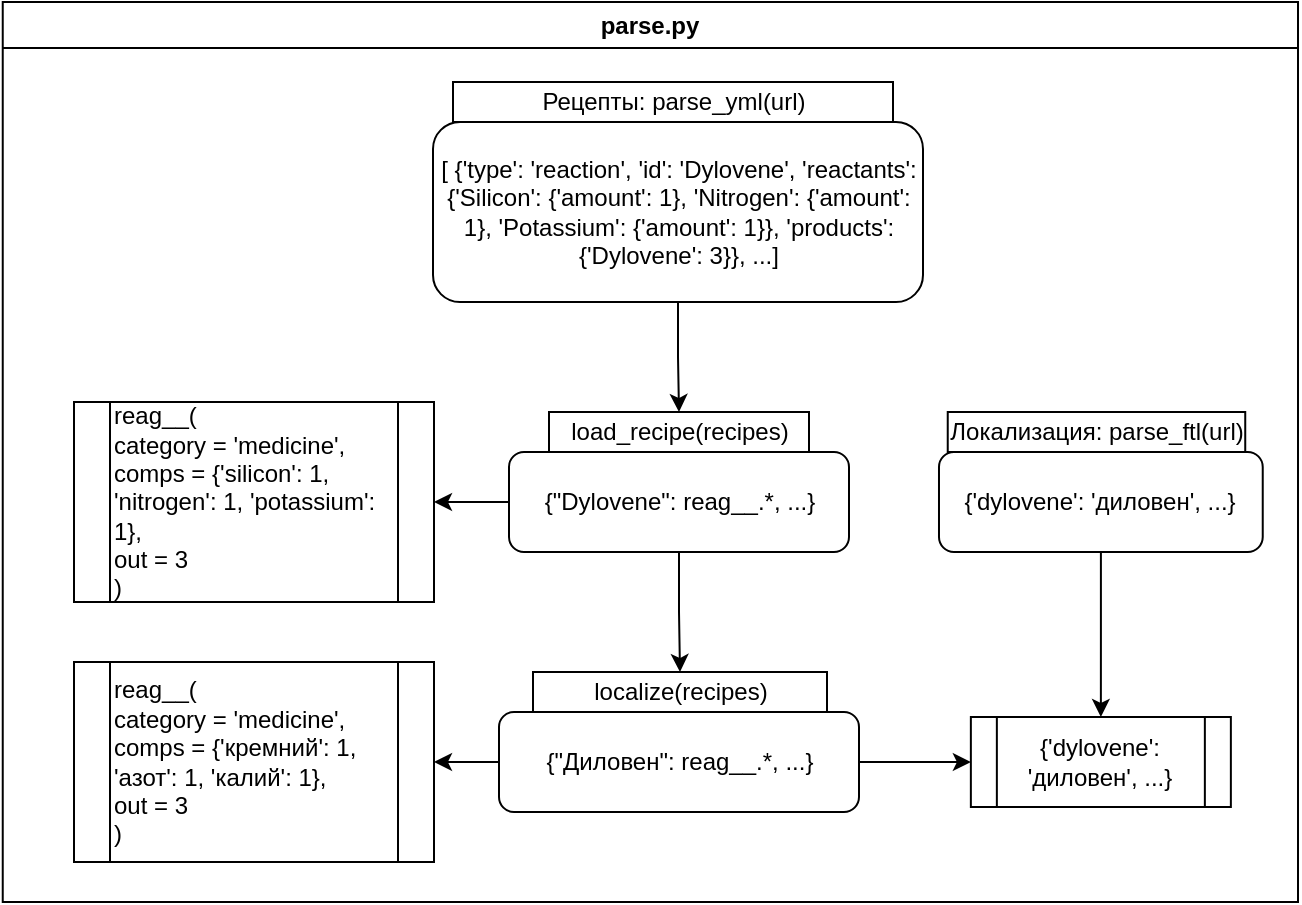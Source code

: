 <mxfile version="24.2.8" type="device">
  <diagram name="Page-1" id="jgGGHY6DT18EdGNQ9F9V">
    <mxGraphModel dx="600" dy="322" grid="1" gridSize="10" guides="1" tooltips="1" connect="1" arrows="1" fold="1" page="1" pageScale="1" pageWidth="850" pageHeight="1100" math="0" shadow="0">
      <root>
        <mxCell id="0" />
        <mxCell id="1" parent="0" />
        <mxCell id="18loy90T9bJApvsHHXn6-5" value="" style="group" vertex="1" connectable="0" parent="1">
          <mxGeometry x="307.5" y="330" width="245" height="110" as="geometry" />
        </mxCell>
        <mxCell id="18loy90T9bJApvsHHXn6-1" value="&lt;div&gt;Рецепты: parse_yml(url)&lt;/div&gt;" style="rounded=0;whiteSpace=wrap;html=1;" vertex="1" parent="18loy90T9bJApvsHHXn6-5">
          <mxGeometry x="10" width="220" height="20" as="geometry" />
        </mxCell>
        <mxCell id="18loy90T9bJApvsHHXn6-2" value="&lt;div&gt;[ {&#39;type&#39;: &#39;reaction&#39;, &#39;id&#39;: &#39;Dylovene&#39;, &#39;reactants&#39;: {&#39;Silicon&#39;: {&#39;amount&#39;: 1}, &#39;Nitrogen&#39;: {&#39;amount&#39;: 1}, &#39;Potassium&#39;: {&#39;amount&#39;: 1}}, &#39;products&#39;: {&#39;Dylovene&#39;: 3}}, ...]&lt;/div&gt;" style="rounded=1;whiteSpace=wrap;html=1;" vertex="1" parent="18loy90T9bJApvsHHXn6-5">
          <mxGeometry y="20" width="245" height="90" as="geometry" />
        </mxCell>
        <mxCell id="18loy90T9bJApvsHHXn6-10" value="" style="group" vertex="1" connectable="0" parent="1">
          <mxGeometry x="345.5" y="495" width="170" height="70" as="geometry" />
        </mxCell>
        <mxCell id="18loy90T9bJApvsHHXn6-8" value="load_recipe(recipes)" style="rounded=0;whiteSpace=wrap;html=1;" vertex="1" parent="18loy90T9bJApvsHHXn6-10">
          <mxGeometry x="20" width="130" height="20" as="geometry" />
        </mxCell>
        <mxCell id="18loy90T9bJApvsHHXn6-9" value="{&quot;Dylovene&quot;: reag__.*, ...}" style="rounded=1;whiteSpace=wrap;html=1;" vertex="1" parent="18loy90T9bJApvsHHXn6-10">
          <mxGeometry y="20" width="170" height="50" as="geometry" />
        </mxCell>
        <mxCell id="18loy90T9bJApvsHHXn6-11" style="edgeStyle=orthogonalEdgeStyle;rounded=0;orthogonalLoop=1;jettySize=auto;html=1;entryX=0.5;entryY=0;entryDx=0;entryDy=0;" edge="1" parent="1" source="18loy90T9bJApvsHHXn6-2" target="18loy90T9bJApvsHHXn6-8">
          <mxGeometry relative="1" as="geometry" />
        </mxCell>
        <mxCell id="18loy90T9bJApvsHHXn6-15" value="&lt;div align=&quot;left&quot;&gt;reag__(&lt;br&gt;category = &#39;medicine&#39;, comps = {&#39;silicon&#39;: 1, &#39;nitrogen&#39;: 1, &#39;potassium&#39;: 1}, &lt;br&gt;out = 3&lt;br&gt;)&lt;/div&gt;" style="shape=process;whiteSpace=wrap;html=1;backgroundOutline=1;align=left;" vertex="1" parent="1">
          <mxGeometry x="128" y="490" width="180" height="100" as="geometry" />
        </mxCell>
        <mxCell id="18loy90T9bJApvsHHXn6-16" style="edgeStyle=orthogonalEdgeStyle;rounded=0;orthogonalLoop=1;jettySize=auto;html=1;entryX=1;entryY=0.5;entryDx=0;entryDy=0;" edge="1" parent="1" source="18loy90T9bJApvsHHXn6-9" target="18loy90T9bJApvsHHXn6-15">
          <mxGeometry relative="1" as="geometry" />
        </mxCell>
        <mxCell id="18loy90T9bJApvsHHXn6-20" style="edgeStyle=orthogonalEdgeStyle;rounded=0;orthogonalLoop=1;jettySize=auto;html=1;entryX=1;entryY=0.5;entryDx=0;entryDy=0;" edge="1" parent="1" source="18loy90T9bJApvsHHXn6-18" target="18loy90T9bJApvsHHXn6-19">
          <mxGeometry relative="1" as="geometry" />
        </mxCell>
        <mxCell id="18loy90T9bJApvsHHXn6-19" value="&lt;div align=&quot;left&quot;&gt;reag__(&lt;br&gt;category = &#39;medicine&#39;, comps = {&#39;кремний&#39;: 1, &#39;азот&#39;: 1, &#39;калий&#39;: 1}, &lt;br&gt;out = 3&lt;br&gt;)&lt;/div&gt;" style="shape=process;whiteSpace=wrap;html=1;backgroundOutline=1;align=left;" vertex="1" parent="1">
          <mxGeometry x="128" y="620" width="180" height="100" as="geometry" />
        </mxCell>
        <mxCell id="18loy90T9bJApvsHHXn6-21" value="" style="group" vertex="1" connectable="0" parent="1">
          <mxGeometry x="340.5" y="625" width="180" height="70" as="geometry" />
        </mxCell>
        <mxCell id="18loy90T9bJApvsHHXn6-17" value="&lt;span class=&quot;HwtZe&quot; lang=&quot;en&quot;&gt;&lt;span class=&quot;jCAhz ChMk0b&quot;&gt;&lt;span class=&quot;ryNqvb&quot;&gt;localize&lt;/span&gt;&lt;/span&gt;&lt;/span&gt;(recipes)" style="rounded=0;whiteSpace=wrap;html=1;" vertex="1" parent="18loy90T9bJApvsHHXn6-21">
          <mxGeometry x="17" width="147" height="20" as="geometry" />
        </mxCell>
        <mxCell id="18loy90T9bJApvsHHXn6-18" value="{&quot;Диловен&quot;: reag__.*, ...}" style="rounded=1;whiteSpace=wrap;html=1;" vertex="1" parent="18loy90T9bJApvsHHXn6-21">
          <mxGeometry y="20" width="180" height="50" as="geometry" />
        </mxCell>
        <mxCell id="18loy90T9bJApvsHHXn6-22" value="" style="group" vertex="1" connectable="0" parent="1">
          <mxGeometry x="560.495" y="495" width="161.875" height="70" as="geometry" />
        </mxCell>
        <mxCell id="18loy90T9bJApvsHHXn6-3" value="{&#39;dylovene&#39;: &#39;диловен&#39;, ...}" style="rounded=1;whiteSpace=wrap;html=1;" vertex="1" parent="18loy90T9bJApvsHHXn6-22">
          <mxGeometry y="20" width="161.875" height="50" as="geometry" />
        </mxCell>
        <mxCell id="18loy90T9bJApvsHHXn6-4" value="Локализация: parse_ftl(url)" style="rounded=0;whiteSpace=wrap;html=1;" vertex="1" parent="18loy90T9bJApvsHHXn6-22">
          <mxGeometry x="4.375" width="148.75" height="20" as="geometry" />
        </mxCell>
        <mxCell id="18loy90T9bJApvsHHXn6-23" value="{&#39;dylovene&#39;: &#39;диловен&#39;, ...}" style="shape=process;whiteSpace=wrap;html=1;backgroundOutline=1;" vertex="1" parent="1">
          <mxGeometry x="576.43" y="647.5" width="130" height="45" as="geometry" />
        </mxCell>
        <mxCell id="18loy90T9bJApvsHHXn6-24" style="edgeStyle=orthogonalEdgeStyle;rounded=0;orthogonalLoop=1;jettySize=auto;html=1;entryX=0.5;entryY=0;entryDx=0;entryDy=0;" edge="1" parent="1" source="18loy90T9bJApvsHHXn6-3" target="18loy90T9bJApvsHHXn6-23">
          <mxGeometry relative="1" as="geometry" />
        </mxCell>
        <mxCell id="18loy90T9bJApvsHHXn6-25" value="" style="edgeStyle=orthogonalEdgeStyle;rounded=0;orthogonalLoop=1;jettySize=auto;html=1;" edge="1" parent="1" source="18loy90T9bJApvsHHXn6-18" target="18loy90T9bJApvsHHXn6-23">
          <mxGeometry relative="1" as="geometry" />
        </mxCell>
        <mxCell id="18loy90T9bJApvsHHXn6-27" style="edgeStyle=orthogonalEdgeStyle;rounded=0;orthogonalLoop=1;jettySize=auto;html=1;entryX=0.5;entryY=0;entryDx=0;entryDy=0;" edge="1" parent="1" source="18loy90T9bJApvsHHXn6-9" target="18loy90T9bJApvsHHXn6-17">
          <mxGeometry relative="1" as="geometry" />
        </mxCell>
        <mxCell id="18loy90T9bJApvsHHXn6-28" value="parse.py" style="swimlane;whiteSpace=wrap;html=1;" vertex="1" parent="1">
          <mxGeometry x="92.37" y="290" width="647.63" height="450" as="geometry" />
        </mxCell>
      </root>
    </mxGraphModel>
  </diagram>
</mxfile>
